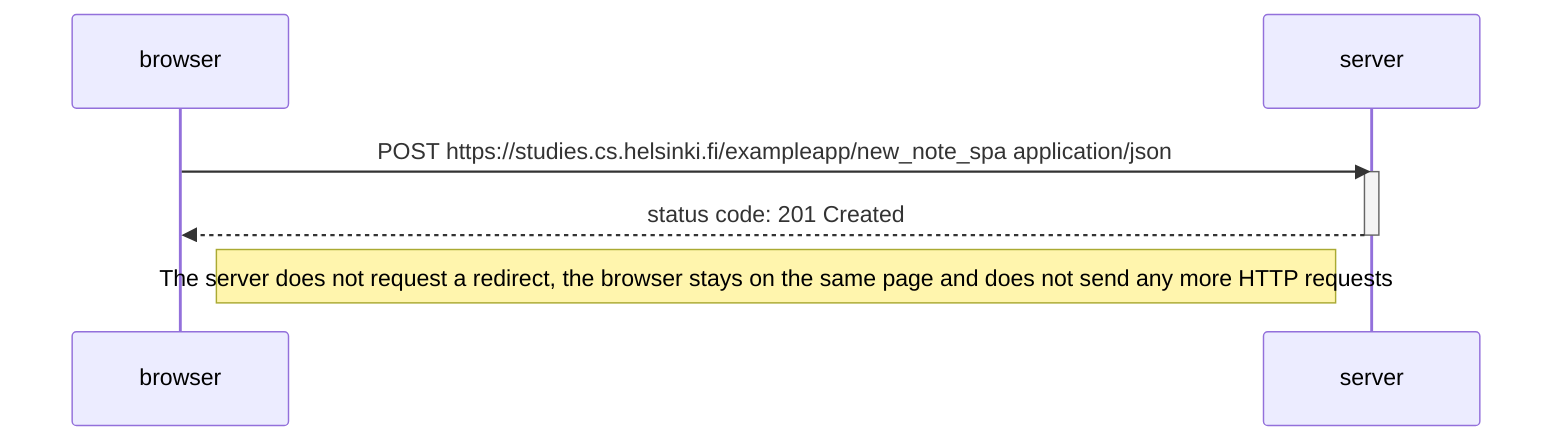 sequenceDiagram
    participant browser
    participant server

    browser->>server: POST https://studies.cs.helsinki.fi/exampleapp/new_note_spa application/json
    activate server
    server-->>browser: status code: 201 Created
    deactivate server

    Note right of browser: The server does not request a redirect, the browser stays on the same page and does not send any more HTTP requests